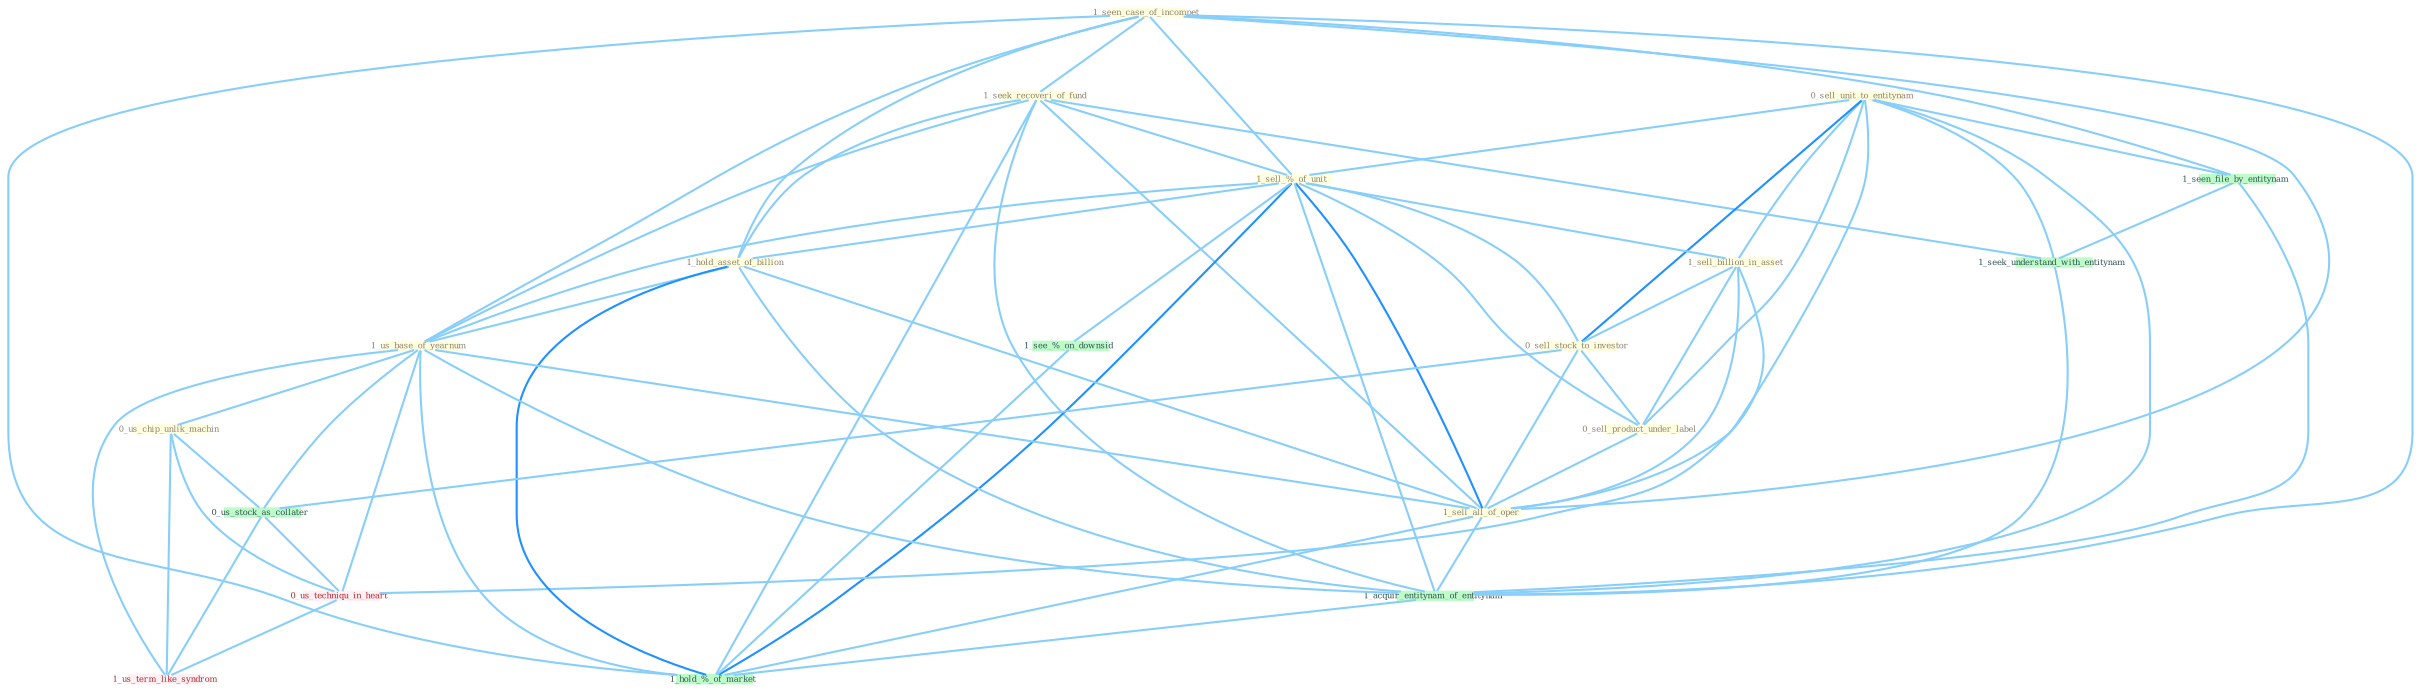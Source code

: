 Graph G{ 
    node
    [shape=polygon,style=filled,width=.5,height=.06,color="#BDFCC9",fixedsize=true,fontsize=4,
    fontcolor="#2f4f4f"];
    {node
    [color="#ffffe0", fontcolor="#8b7d6b"] "1_seen_case_of_incompet " "1_seek_recoveri_of_fund " "0_sell_unit_to_entitynam " "1_sell_%_of_unit " "1_sell_billion_in_asset " "1_hold_asset_of_billion " "0_sell_stock_to_investor " "1_us_base_of_yearnum " "0_us_chip_unlik_machin " "0_sell_product_under_label " "1_sell_all_of_oper "}
{node [color="#fff0f5", fontcolor="#b22222"] "0_us_techniqu_in_heart " "1_us_term_like_syndrom "}
edge [color="#B0E2FF"];

	"1_seen_case_of_incompet " -- "1_seek_recoveri_of_fund " [w="1", color="#87cefa" ];
	"1_seen_case_of_incompet " -- "1_sell_%_of_unit " [w="1", color="#87cefa" ];
	"1_seen_case_of_incompet " -- "1_hold_asset_of_billion " [w="1", color="#87cefa" ];
	"1_seen_case_of_incompet " -- "1_us_base_of_yearnum " [w="1", color="#87cefa" ];
	"1_seen_case_of_incompet " -- "1_sell_all_of_oper " [w="1", color="#87cefa" ];
	"1_seen_case_of_incompet " -- "1_seen_file_by_entitynam " [w="1", color="#87cefa" ];
	"1_seen_case_of_incompet " -- "1_acquir_entitynam_of_entitynam " [w="1", color="#87cefa" ];
	"1_seen_case_of_incompet " -- "1_hold_%_of_market " [w="1", color="#87cefa" ];
	"1_seek_recoveri_of_fund " -- "1_sell_%_of_unit " [w="1", color="#87cefa" ];
	"1_seek_recoveri_of_fund " -- "1_hold_asset_of_billion " [w="1", color="#87cefa" ];
	"1_seek_recoveri_of_fund " -- "1_us_base_of_yearnum " [w="1", color="#87cefa" ];
	"1_seek_recoveri_of_fund " -- "1_sell_all_of_oper " [w="1", color="#87cefa" ];
	"1_seek_recoveri_of_fund " -- "1_seek_understand_with_entitynam " [w="1", color="#87cefa" ];
	"1_seek_recoveri_of_fund " -- "1_acquir_entitynam_of_entitynam " [w="1", color="#87cefa" ];
	"1_seek_recoveri_of_fund " -- "1_hold_%_of_market " [w="1", color="#87cefa" ];
	"0_sell_unit_to_entitynam " -- "1_sell_%_of_unit " [w="1", color="#87cefa" ];
	"0_sell_unit_to_entitynam " -- "1_sell_billion_in_asset " [w="1", color="#87cefa" ];
	"0_sell_unit_to_entitynam " -- "0_sell_stock_to_investor " [w="2", color="#1e90ff" , len=0.8];
	"0_sell_unit_to_entitynam " -- "0_sell_product_under_label " [w="1", color="#87cefa" ];
	"0_sell_unit_to_entitynam " -- "1_sell_all_of_oper " [w="1", color="#87cefa" ];
	"0_sell_unit_to_entitynam " -- "1_seen_file_by_entitynam " [w="1", color="#87cefa" ];
	"0_sell_unit_to_entitynam " -- "1_seek_understand_with_entitynam " [w="1", color="#87cefa" ];
	"0_sell_unit_to_entitynam " -- "1_acquir_entitynam_of_entitynam " [w="1", color="#87cefa" ];
	"1_sell_%_of_unit " -- "1_sell_billion_in_asset " [w="1", color="#87cefa" ];
	"1_sell_%_of_unit " -- "1_hold_asset_of_billion " [w="1", color="#87cefa" ];
	"1_sell_%_of_unit " -- "0_sell_stock_to_investor " [w="1", color="#87cefa" ];
	"1_sell_%_of_unit " -- "1_us_base_of_yearnum " [w="1", color="#87cefa" ];
	"1_sell_%_of_unit " -- "0_sell_product_under_label " [w="1", color="#87cefa" ];
	"1_sell_%_of_unit " -- "1_sell_all_of_oper " [w="2", color="#1e90ff" , len=0.8];
	"1_sell_%_of_unit " -- "1_acquir_entitynam_of_entitynam " [w="1", color="#87cefa" ];
	"1_sell_%_of_unit " -- "1_see_%_on_downsid " [w="1", color="#87cefa" ];
	"1_sell_%_of_unit " -- "1_hold_%_of_market " [w="2", color="#1e90ff" , len=0.8];
	"1_sell_billion_in_asset " -- "0_sell_stock_to_investor " [w="1", color="#87cefa" ];
	"1_sell_billion_in_asset " -- "0_sell_product_under_label " [w="1", color="#87cefa" ];
	"1_sell_billion_in_asset " -- "1_sell_all_of_oper " [w="1", color="#87cefa" ];
	"1_sell_billion_in_asset " -- "0_us_techniqu_in_heart " [w="1", color="#87cefa" ];
	"1_hold_asset_of_billion " -- "1_us_base_of_yearnum " [w="1", color="#87cefa" ];
	"1_hold_asset_of_billion " -- "1_sell_all_of_oper " [w="1", color="#87cefa" ];
	"1_hold_asset_of_billion " -- "1_acquir_entitynam_of_entitynam " [w="1", color="#87cefa" ];
	"1_hold_asset_of_billion " -- "1_hold_%_of_market " [w="2", color="#1e90ff" , len=0.8];
	"0_sell_stock_to_investor " -- "0_sell_product_under_label " [w="1", color="#87cefa" ];
	"0_sell_stock_to_investor " -- "1_sell_all_of_oper " [w="1", color="#87cefa" ];
	"0_sell_stock_to_investor " -- "0_us_stock_as_collater " [w="1", color="#87cefa" ];
	"1_us_base_of_yearnum " -- "0_us_chip_unlik_machin " [w="1", color="#87cefa" ];
	"1_us_base_of_yearnum " -- "1_sell_all_of_oper " [w="1", color="#87cefa" ];
	"1_us_base_of_yearnum " -- "0_us_stock_as_collater " [w="1", color="#87cefa" ];
	"1_us_base_of_yearnum " -- "1_acquir_entitynam_of_entitynam " [w="1", color="#87cefa" ];
	"1_us_base_of_yearnum " -- "0_us_techniqu_in_heart " [w="1", color="#87cefa" ];
	"1_us_base_of_yearnum " -- "1_us_term_like_syndrom " [w="1", color="#87cefa" ];
	"1_us_base_of_yearnum " -- "1_hold_%_of_market " [w="1", color="#87cefa" ];
	"0_us_chip_unlik_machin " -- "0_us_stock_as_collater " [w="1", color="#87cefa" ];
	"0_us_chip_unlik_machin " -- "0_us_techniqu_in_heart " [w="1", color="#87cefa" ];
	"0_us_chip_unlik_machin " -- "1_us_term_like_syndrom " [w="1", color="#87cefa" ];
	"0_sell_product_under_label " -- "1_sell_all_of_oper " [w="1", color="#87cefa" ];
	"1_sell_all_of_oper " -- "1_acquir_entitynam_of_entitynam " [w="1", color="#87cefa" ];
	"1_sell_all_of_oper " -- "1_hold_%_of_market " [w="1", color="#87cefa" ];
	"1_seen_file_by_entitynam " -- "1_seek_understand_with_entitynam " [w="1", color="#87cefa" ];
	"1_seen_file_by_entitynam " -- "1_acquir_entitynam_of_entitynam " [w="1", color="#87cefa" ];
	"0_us_stock_as_collater " -- "0_us_techniqu_in_heart " [w="1", color="#87cefa" ];
	"0_us_stock_as_collater " -- "1_us_term_like_syndrom " [w="1", color="#87cefa" ];
	"1_seek_understand_with_entitynam " -- "1_acquir_entitynam_of_entitynam " [w="1", color="#87cefa" ];
	"1_acquir_entitynam_of_entitynam " -- "1_hold_%_of_market " [w="1", color="#87cefa" ];
	"0_us_techniqu_in_heart " -- "1_us_term_like_syndrom " [w="1", color="#87cefa" ];
	"1_see_%_on_downsid " -- "1_hold_%_of_market " [w="1", color="#87cefa" ];
}